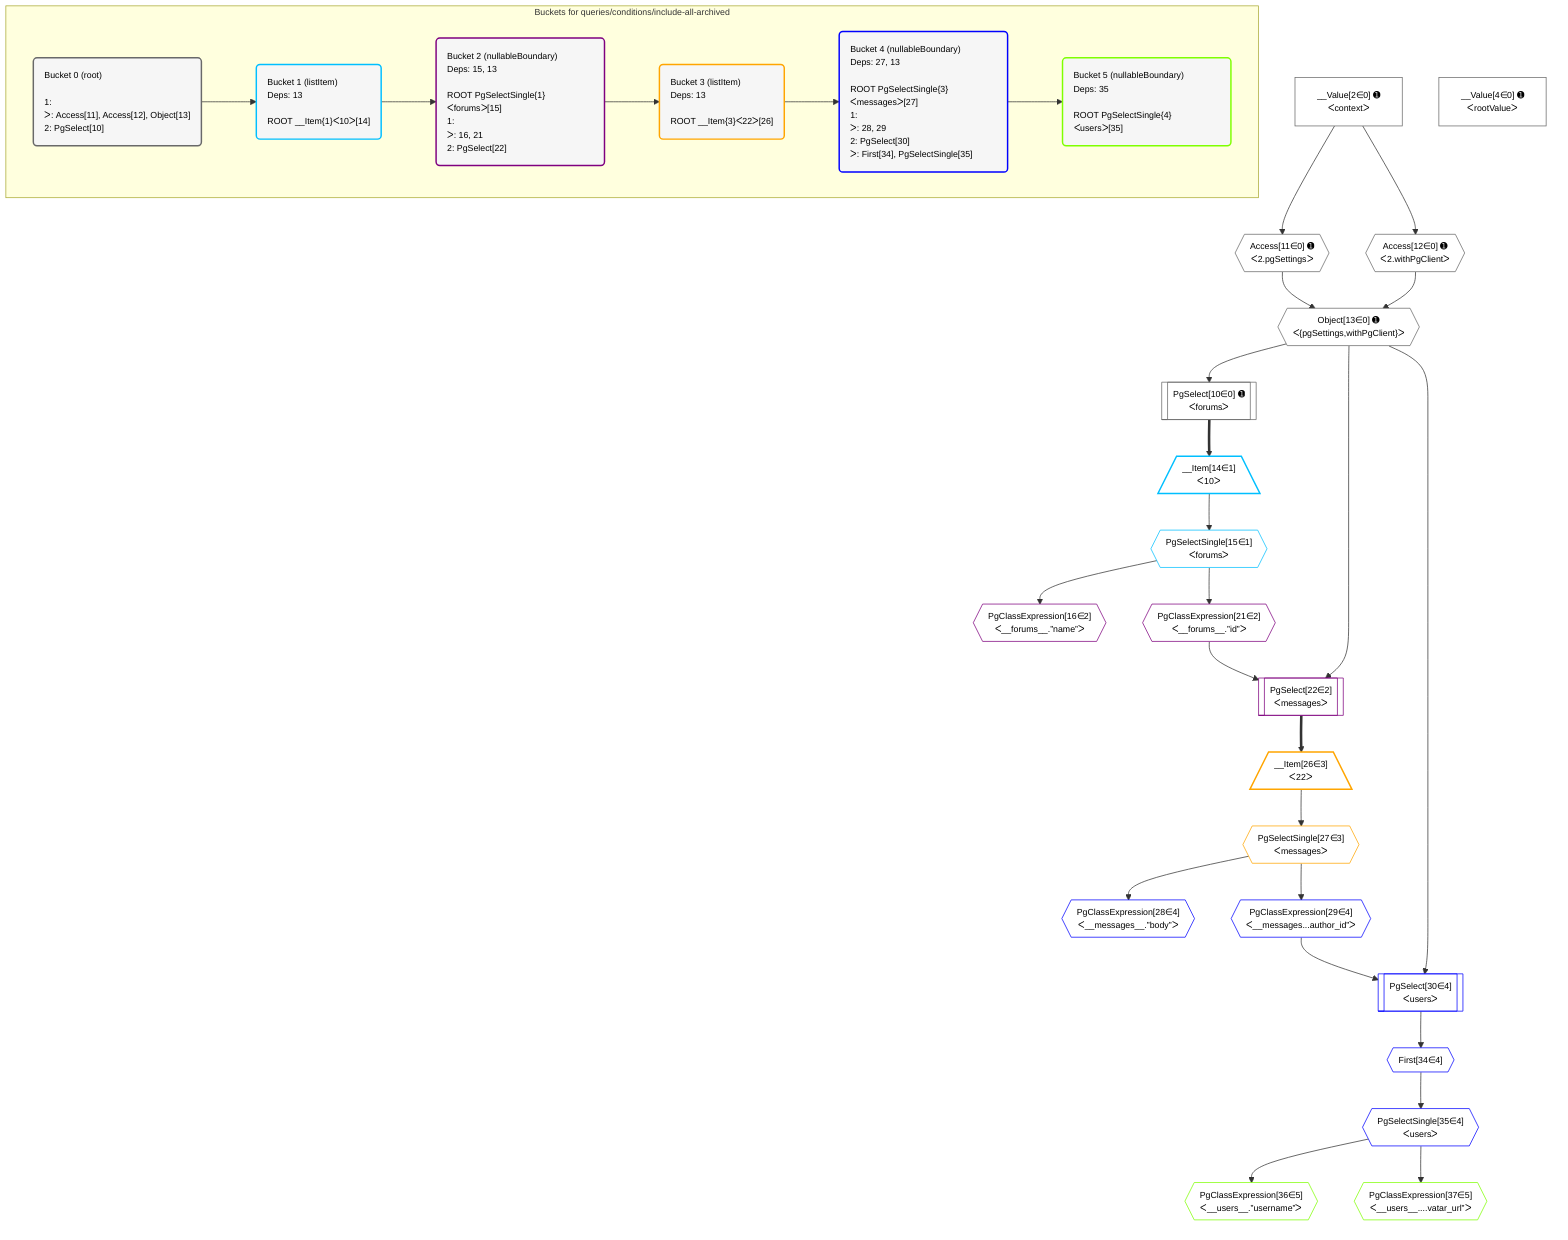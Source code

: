 %%{init: {'themeVariables': { 'fontSize': '12px'}}}%%
graph TD
    classDef path fill:#eee,stroke:#000,color:#000
    classDef plan fill:#fff,stroke-width:1px,color:#000
    classDef itemplan fill:#fff,stroke-width:2px,color:#000
    classDef unbatchedplan fill:#dff,stroke-width:1px,color:#000
    classDef sideeffectplan fill:#fcc,stroke-width:2px,color:#000
    classDef bucket fill:#f6f6f6,color:#000,stroke-width:2px,text-align:left


    %% plan dependencies
    Object13{{"Object[13∈0] ➊<br />ᐸ{pgSettings,withPgClient}ᐳ"}}:::plan
    Access11{{"Access[11∈0] ➊<br />ᐸ2.pgSettingsᐳ"}}:::plan
    Access12{{"Access[12∈0] ➊<br />ᐸ2.withPgClientᐳ"}}:::plan
    Access11 & Access12 --> Object13
    PgSelect10[["PgSelect[10∈0] ➊<br />ᐸforumsᐳ"]]:::plan
    Object13 --> PgSelect10
    __Value2["__Value[2∈0] ➊<br />ᐸcontextᐳ"]:::plan
    __Value2 --> Access11
    __Value2 --> Access12
    __Value4["__Value[4∈0] ➊<br />ᐸrootValueᐳ"]:::plan
    __Item14[/"__Item[14∈1]<br />ᐸ10ᐳ"\]:::itemplan
    PgSelect10 ==> __Item14
    PgSelectSingle15{{"PgSelectSingle[15∈1]<br />ᐸforumsᐳ"}}:::plan
    __Item14 --> PgSelectSingle15
    PgSelect22[["PgSelect[22∈2]<br />ᐸmessagesᐳ"]]:::plan
    PgClassExpression21{{"PgClassExpression[21∈2]<br />ᐸ__forums__.”id”ᐳ"}}:::plan
    Object13 & PgClassExpression21 --> PgSelect22
    PgClassExpression16{{"PgClassExpression[16∈2]<br />ᐸ__forums__.”name”ᐳ"}}:::plan
    PgSelectSingle15 --> PgClassExpression16
    PgSelectSingle15 --> PgClassExpression21
    __Item26[/"__Item[26∈3]<br />ᐸ22ᐳ"\]:::itemplan
    PgSelect22 ==> __Item26
    PgSelectSingle27{{"PgSelectSingle[27∈3]<br />ᐸmessagesᐳ"}}:::plan
    __Item26 --> PgSelectSingle27
    PgSelect30[["PgSelect[30∈4]<br />ᐸusersᐳ"]]:::plan
    PgClassExpression29{{"PgClassExpression[29∈4]<br />ᐸ__messages...author_id”ᐳ"}}:::plan
    Object13 & PgClassExpression29 --> PgSelect30
    PgClassExpression28{{"PgClassExpression[28∈4]<br />ᐸ__messages__.”body”ᐳ"}}:::plan
    PgSelectSingle27 --> PgClassExpression28
    PgSelectSingle27 --> PgClassExpression29
    First34{{"First[34∈4]"}}:::plan
    PgSelect30 --> First34
    PgSelectSingle35{{"PgSelectSingle[35∈4]<br />ᐸusersᐳ"}}:::plan
    First34 --> PgSelectSingle35
    PgClassExpression36{{"PgClassExpression[36∈5]<br />ᐸ__users__.”username”ᐳ"}}:::plan
    PgSelectSingle35 --> PgClassExpression36
    PgClassExpression37{{"PgClassExpression[37∈5]<br />ᐸ__users__....vatar_url”ᐳ"}}:::plan
    PgSelectSingle35 --> PgClassExpression37

    %% define steps

    subgraph "Buckets for queries/conditions/include-all-archived"
    Bucket0("Bucket 0 (root)<br /><br />1: <br />ᐳ: Access[11], Access[12], Object[13]<br />2: PgSelect[10]"):::bucket
    classDef bucket0 stroke:#696969
    class Bucket0,__Value2,__Value4,PgSelect10,Access11,Access12,Object13 bucket0
    Bucket1("Bucket 1 (listItem)<br />Deps: 13<br /><br />ROOT __Item{1}ᐸ10ᐳ[14]"):::bucket
    classDef bucket1 stroke:#00bfff
    class Bucket1,__Item14,PgSelectSingle15 bucket1
    Bucket2("Bucket 2 (nullableBoundary)<br />Deps: 15, 13<br /><br />ROOT PgSelectSingle{1}ᐸforumsᐳ[15]<br />1: <br />ᐳ: 16, 21<br />2: PgSelect[22]"):::bucket
    classDef bucket2 stroke:#7f007f
    class Bucket2,PgClassExpression16,PgClassExpression21,PgSelect22 bucket2
    Bucket3("Bucket 3 (listItem)<br />Deps: 13<br /><br />ROOT __Item{3}ᐸ22ᐳ[26]"):::bucket
    classDef bucket3 stroke:#ffa500
    class Bucket3,__Item26,PgSelectSingle27 bucket3
    Bucket4("Bucket 4 (nullableBoundary)<br />Deps: 27, 13<br /><br />ROOT PgSelectSingle{3}ᐸmessagesᐳ[27]<br />1: <br />ᐳ: 28, 29<br />2: PgSelect[30]<br />ᐳ: First[34], PgSelectSingle[35]"):::bucket
    classDef bucket4 stroke:#0000ff
    class Bucket4,PgClassExpression28,PgClassExpression29,PgSelect30,First34,PgSelectSingle35 bucket4
    Bucket5("Bucket 5 (nullableBoundary)<br />Deps: 35<br /><br />ROOT PgSelectSingle{4}ᐸusersᐳ[35]"):::bucket
    classDef bucket5 stroke:#7fff00
    class Bucket5,PgClassExpression36,PgClassExpression37 bucket5
    Bucket0 --> Bucket1
    Bucket1 --> Bucket2
    Bucket2 --> Bucket3
    Bucket3 --> Bucket4
    Bucket4 --> Bucket5
    end